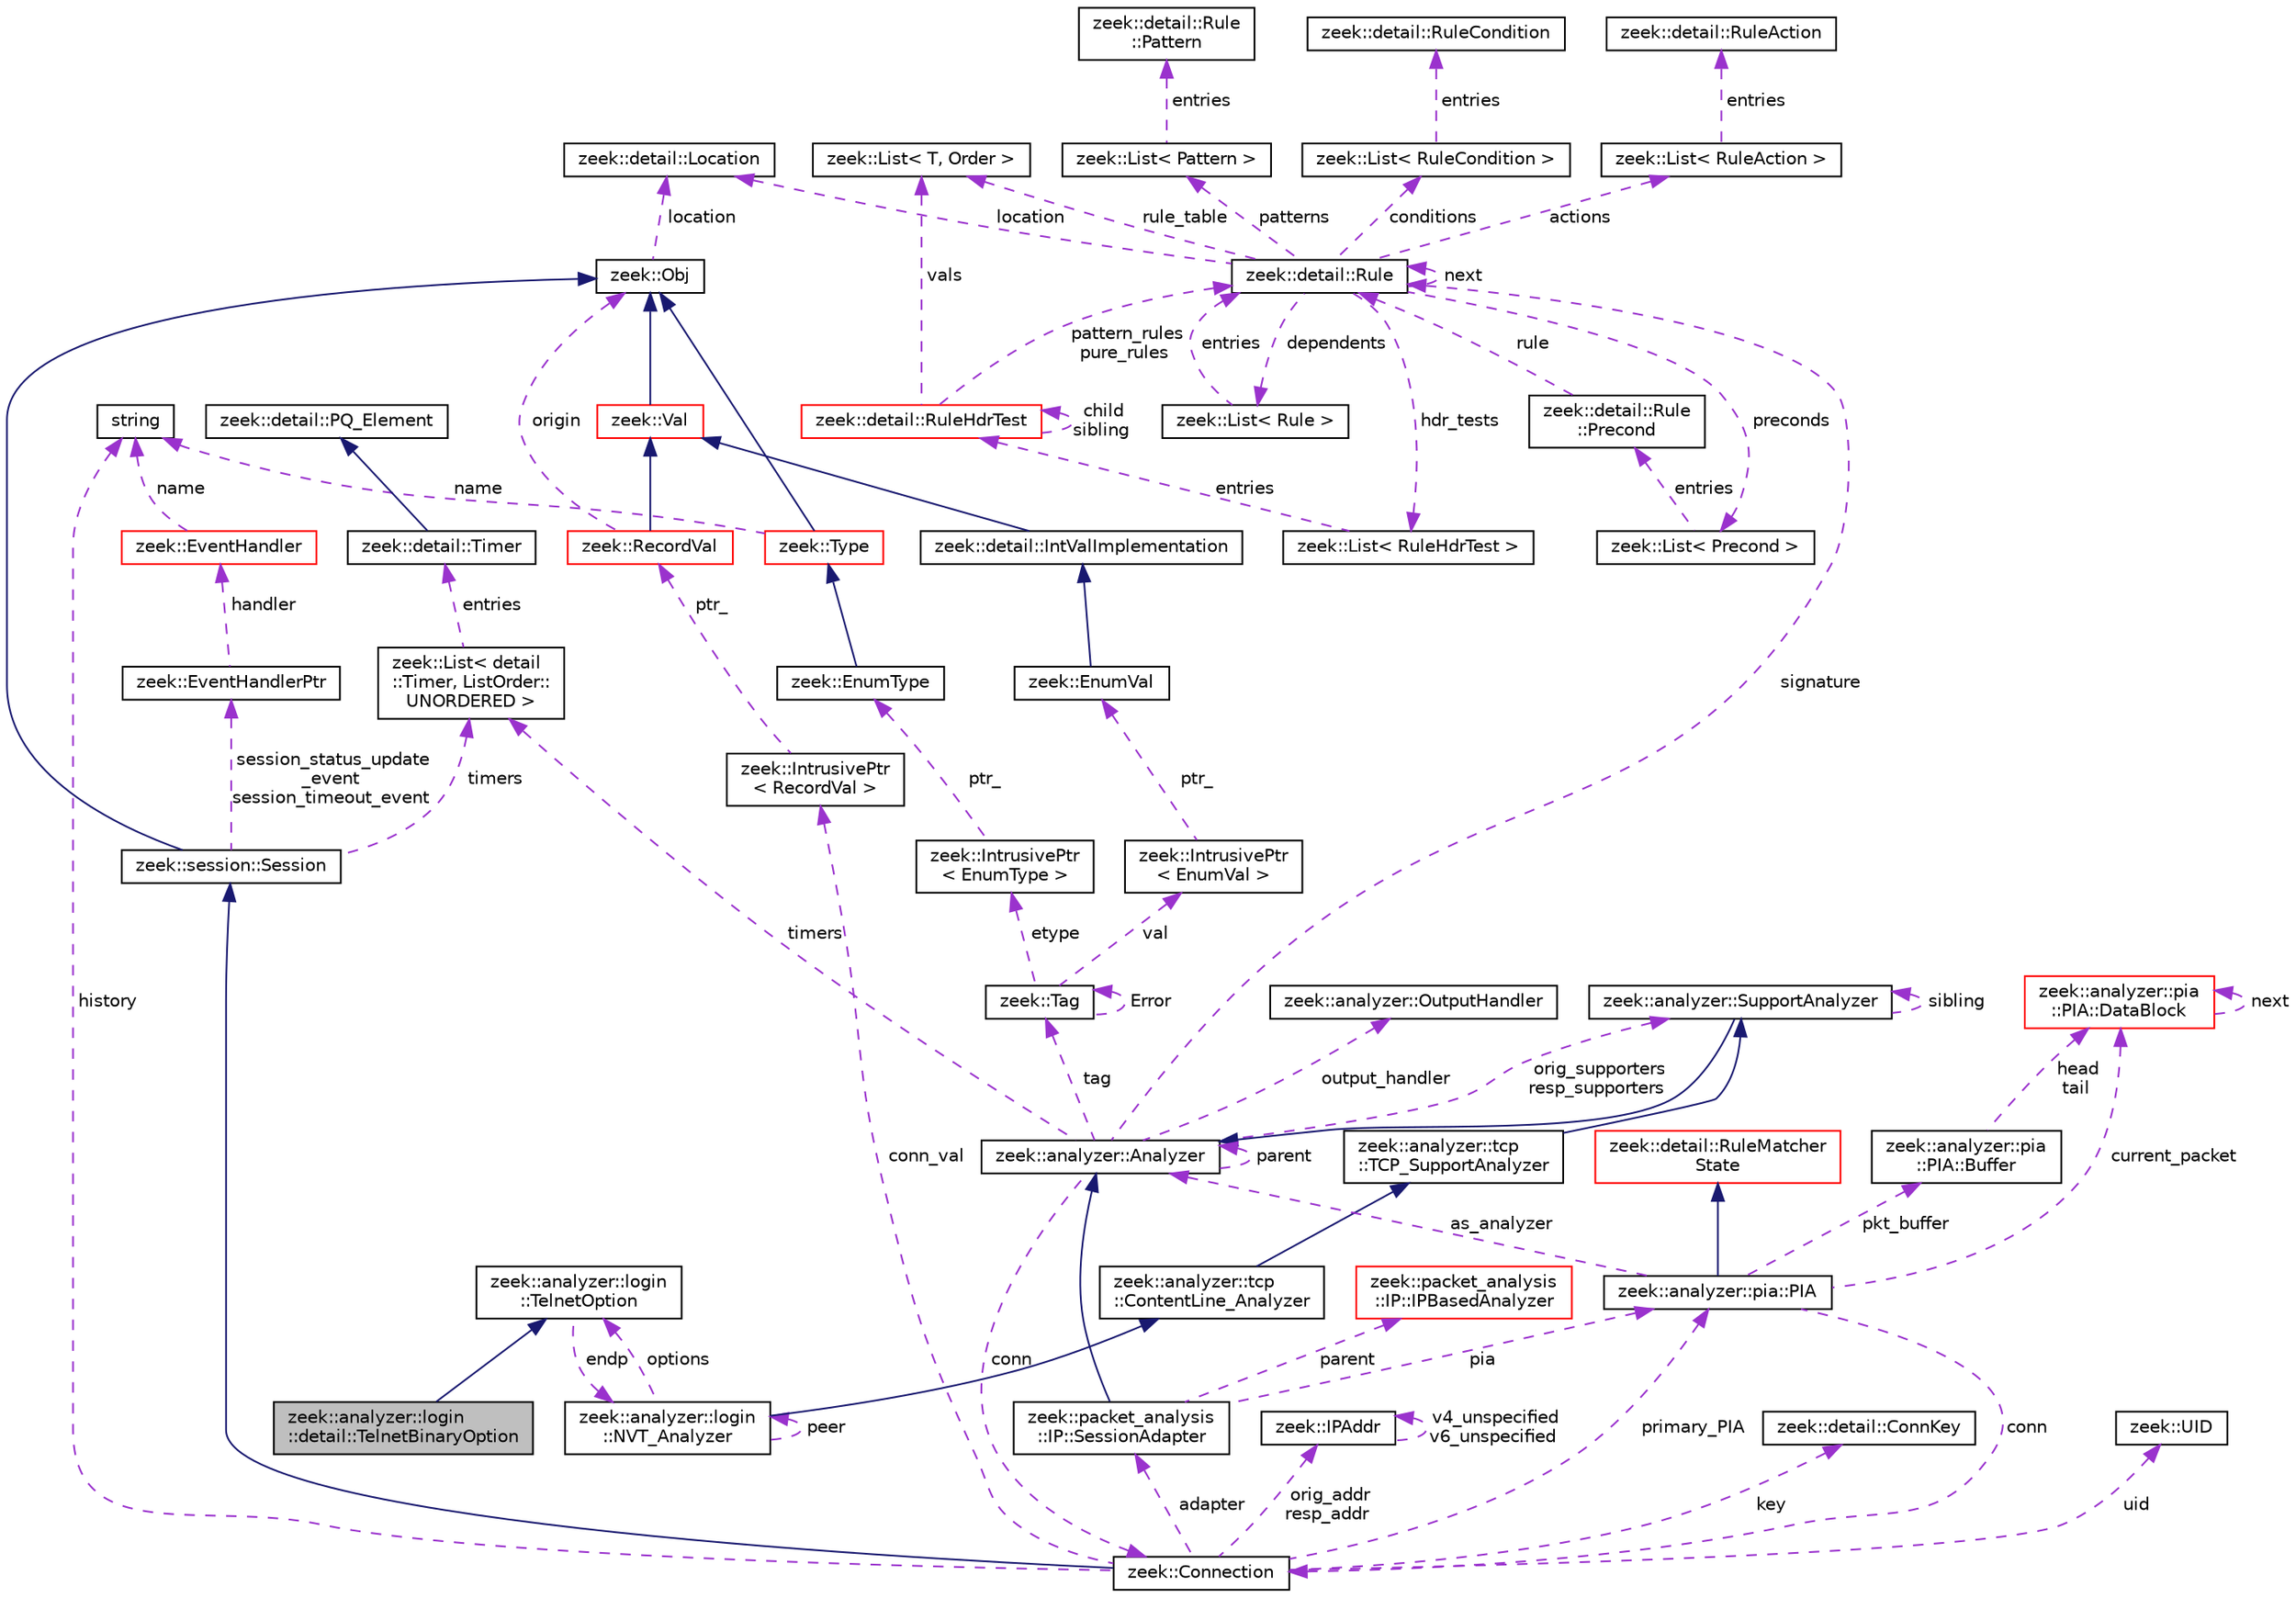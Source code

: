digraph "zeek::analyzer::login::detail::TelnetBinaryOption"
{
 // LATEX_PDF_SIZE
  edge [fontname="Helvetica",fontsize="10",labelfontname="Helvetica",labelfontsize="10"];
  node [fontname="Helvetica",fontsize="10",shape=record];
  Node1 [label="zeek::analyzer::login\l::detail::TelnetBinaryOption",height=0.2,width=0.4,color="black", fillcolor="grey75", style="filled", fontcolor="black",tooltip=" "];
  Node2 -> Node1 [dir="back",color="midnightblue",fontsize="10",style="solid",fontname="Helvetica"];
  Node2 [label="zeek::analyzer::login\l::TelnetOption",height=0.2,width=0.4,color="black", fillcolor="white", style="filled",URL="$d1/d06/classzeek_1_1analyzer_1_1login_1_1TelnetOption.html",tooltip=" "];
  Node3 -> Node2 [dir="back",color="darkorchid3",fontsize="10",style="dashed",label=" endp" ,fontname="Helvetica"];
  Node3 [label="zeek::analyzer::login\l::NVT_Analyzer",height=0.2,width=0.4,color="black", fillcolor="white", style="filled",URL="$da/d16/classzeek_1_1analyzer_1_1login_1_1NVT__Analyzer.html",tooltip=" "];
  Node4 -> Node3 [dir="back",color="midnightblue",fontsize="10",style="solid",fontname="Helvetica"];
  Node4 [label="zeek::analyzer::tcp\l::ContentLine_Analyzer",height=0.2,width=0.4,color="black", fillcolor="white", style="filled",URL="$de/de3/classzeek_1_1analyzer_1_1tcp_1_1ContentLine__Analyzer.html",tooltip=" "];
  Node5 -> Node4 [dir="back",color="midnightblue",fontsize="10",style="solid",fontname="Helvetica"];
  Node5 [label="zeek::analyzer::tcp\l::TCP_SupportAnalyzer",height=0.2,width=0.4,color="black", fillcolor="white", style="filled",URL="$d8/d52/classzeek_1_1analyzer_1_1tcp_1_1TCP__SupportAnalyzer.html",tooltip=" "];
  Node6 -> Node5 [dir="back",color="midnightblue",fontsize="10",style="solid",fontname="Helvetica"];
  Node6 [label="zeek::analyzer::SupportAnalyzer",height=0.2,width=0.4,color="black", fillcolor="white", style="filled",URL="$d6/d22/classzeek_1_1analyzer_1_1SupportAnalyzer.html",tooltip=" "];
  Node7 -> Node6 [dir="back",color="midnightblue",fontsize="10",style="solid",fontname="Helvetica"];
  Node7 [label="zeek::analyzer::Analyzer",height=0.2,width=0.4,color="black", fillcolor="white", style="filled",URL="$d0/d4f/classzeek_1_1analyzer_1_1Analyzer.html",tooltip=" "];
  Node8 -> Node7 [dir="back",color="darkorchid3",fontsize="10",style="dashed",label=" tag" ,fontname="Helvetica"];
  Node8 [label="zeek::Tag",height=0.2,width=0.4,color="black", fillcolor="white", style="filled",URL="$d3/dd0/classzeek_1_1Tag.html",tooltip=" "];
  Node8 -> Node8 [dir="back",color="darkorchid3",fontsize="10",style="dashed",label=" Error" ,fontname="Helvetica"];
  Node9 -> Node8 [dir="back",color="darkorchid3",fontsize="10",style="dashed",label=" val" ,fontname="Helvetica"];
  Node9 [label="zeek::IntrusivePtr\l\< EnumVal \>",height=0.2,width=0.4,color="black", fillcolor="white", style="filled",URL="$d6/dba/classzeek_1_1IntrusivePtr.html",tooltip=" "];
  Node10 -> Node9 [dir="back",color="darkorchid3",fontsize="10",style="dashed",label=" ptr_" ,fontname="Helvetica"];
  Node10 [label="zeek::EnumVal",height=0.2,width=0.4,color="black", fillcolor="white", style="filled",URL="$dc/da0/classzeek_1_1EnumVal.html",tooltip=" "];
  Node11 -> Node10 [dir="back",color="midnightblue",fontsize="10",style="solid",fontname="Helvetica"];
  Node11 [label="zeek::detail::IntValImplementation",height=0.2,width=0.4,color="black", fillcolor="white", style="filled",URL="$db/d72/classzeek_1_1detail_1_1IntValImplementation.html",tooltip=" "];
  Node12 -> Node11 [dir="back",color="midnightblue",fontsize="10",style="solid",fontname="Helvetica"];
  Node12 [label="zeek::Val",height=0.2,width=0.4,color="red", fillcolor="white", style="filled",URL="$de/d49/classzeek_1_1Val.html",tooltip=" "];
  Node13 -> Node12 [dir="back",color="midnightblue",fontsize="10",style="solid",fontname="Helvetica"];
  Node13 [label="zeek::Obj",height=0.2,width=0.4,color="black", fillcolor="white", style="filled",URL="$dd/df1/classzeek_1_1Obj.html",tooltip=" "];
  Node14 -> Node13 [dir="back",color="darkorchid3",fontsize="10",style="dashed",label=" location" ,fontname="Helvetica"];
  Node14 [label="zeek::detail::Location",height=0.2,width=0.4,color="black", fillcolor="white", style="filled",URL="$d5/d1d/classzeek_1_1detail_1_1Location.html",tooltip=" "];
  Node19 -> Node8 [dir="back",color="darkorchid3",fontsize="10",style="dashed",label=" etype" ,fontname="Helvetica"];
  Node19 [label="zeek::IntrusivePtr\l\< EnumType \>",height=0.2,width=0.4,color="black", fillcolor="white", style="filled",URL="$d6/dba/classzeek_1_1IntrusivePtr.html",tooltip=" "];
  Node20 -> Node19 [dir="back",color="darkorchid3",fontsize="10",style="dashed",label=" ptr_" ,fontname="Helvetica"];
  Node20 [label="zeek::EnumType",height=0.2,width=0.4,color="black", fillcolor="white", style="filled",URL="$d4/d24/classzeek_1_1EnumType.html",tooltip=" "];
  Node17 -> Node20 [dir="back",color="midnightblue",fontsize="10",style="solid",fontname="Helvetica"];
  Node17 [label="zeek::Type",height=0.2,width=0.4,color="red", fillcolor="white", style="filled",URL="$d0/d4f/classzeek_1_1Type.html",tooltip=" "];
  Node13 -> Node17 [dir="back",color="midnightblue",fontsize="10",style="solid",fontname="Helvetica"];
  Node18 -> Node17 [dir="back",color="darkorchid3",fontsize="10",style="dashed",label=" name" ,fontname="Helvetica"];
  Node18 [label="string",height=0.2,width=0.4,color="black", fillcolor="white", style="filled",tooltip=" "];
  Node21 -> Node7 [dir="back",color="darkorchid3",fontsize="10",style="dashed",label=" conn" ,fontname="Helvetica"];
  Node21 [label="zeek::Connection",height=0.2,width=0.4,color="black", fillcolor="white", style="filled",URL="$d0/d12/classzeek_1_1Connection.html",tooltip=" "];
  Node22 -> Node21 [dir="back",color="midnightblue",fontsize="10",style="solid",fontname="Helvetica"];
  Node22 [label="zeek::session::Session",height=0.2,width=0.4,color="black", fillcolor="white", style="filled",URL="$d0/dce/classzeek_1_1session_1_1Session.html",tooltip=" "];
  Node13 -> Node22 [dir="back",color="midnightblue",fontsize="10",style="solid",fontname="Helvetica"];
  Node23 -> Node22 [dir="back",color="darkorchid3",fontsize="10",style="dashed",label=" timers" ,fontname="Helvetica"];
  Node23 [label="zeek::List\< detail\l::Timer, ListOrder::\lUNORDERED \>",height=0.2,width=0.4,color="black", fillcolor="white", style="filled",URL="$d2/d8d/classzeek_1_1List.html",tooltip=" "];
  Node24 -> Node23 [dir="back",color="darkorchid3",fontsize="10",style="dashed",label=" entries" ,fontname="Helvetica"];
  Node24 [label="zeek::detail::Timer",height=0.2,width=0.4,color="black", fillcolor="white", style="filled",URL="$d1/da2/classzeek_1_1detail_1_1Timer.html",tooltip=" "];
  Node25 -> Node24 [dir="back",color="midnightblue",fontsize="10",style="solid",fontname="Helvetica"];
  Node25 [label="zeek::detail::PQ_Element",height=0.2,width=0.4,color="black", fillcolor="white", style="filled",URL="$df/d3d/classzeek_1_1detail_1_1PQ__Element.html",tooltip=" "];
  Node26 -> Node22 [dir="back",color="darkorchid3",fontsize="10",style="dashed",label=" session_status_update\l_event\nsession_timeout_event" ,fontname="Helvetica"];
  Node26 [label="zeek::EventHandlerPtr",height=0.2,width=0.4,color="black", fillcolor="white", style="filled",URL="$d7/dc7/classzeek_1_1EventHandlerPtr.html",tooltip=" "];
  Node27 -> Node26 [dir="back",color="darkorchid3",fontsize="10",style="dashed",label=" handler" ,fontname="Helvetica"];
  Node27 [label="zeek::EventHandler",height=0.2,width=0.4,color="red", fillcolor="white", style="filled",URL="$d2/d39/classzeek_1_1EventHandler.html",tooltip=" "];
  Node18 -> Node27 [dir="back",color="darkorchid3",fontsize="10",style="dashed",label=" name" ,fontname="Helvetica"];
  Node38 -> Node21 [dir="back",color="darkorchid3",fontsize="10",style="dashed",label=" orig_addr\nresp_addr" ,fontname="Helvetica"];
  Node38 [label="zeek::IPAddr",height=0.2,width=0.4,color="black", fillcolor="white", style="filled",URL="$df/de6/classzeek_1_1IPAddr.html",tooltip=" "];
  Node38 -> Node38 [dir="back",color="darkorchid3",fontsize="10",style="dashed",label=" v4_unspecified\nv6_unspecified" ,fontname="Helvetica"];
  Node39 -> Node21 [dir="back",color="darkorchid3",fontsize="10",style="dashed",label=" conn_val" ,fontname="Helvetica"];
  Node39 [label="zeek::IntrusivePtr\l\< RecordVal \>",height=0.2,width=0.4,color="black", fillcolor="white", style="filled",URL="$d6/dba/classzeek_1_1IntrusivePtr.html",tooltip=" "];
  Node40 -> Node39 [dir="back",color="darkorchid3",fontsize="10",style="dashed",label=" ptr_" ,fontname="Helvetica"];
  Node40 [label="zeek::RecordVal",height=0.2,width=0.4,color="red", fillcolor="white", style="filled",URL="$d7/d7e/classzeek_1_1RecordVal.html",tooltip=" "];
  Node12 -> Node40 [dir="back",color="midnightblue",fontsize="10",style="solid",fontname="Helvetica"];
  Node13 -> Node40 [dir="back",color="darkorchid3",fontsize="10",style="dashed",label=" origin" ,fontname="Helvetica"];
  Node42 -> Node21 [dir="back",color="darkorchid3",fontsize="10",style="dashed",label=" key" ,fontname="Helvetica"];
  Node42 [label="zeek::detail::ConnKey",height=0.2,width=0.4,color="black", fillcolor="white", style="filled",URL="$d6/dfc/classzeek_1_1detail_1_1ConnKey.html",tooltip=" "];
  Node18 -> Node21 [dir="back",color="darkorchid3",fontsize="10",style="dashed",label=" history" ,fontname="Helvetica"];
  Node43 -> Node21 [dir="back",color="darkorchid3",fontsize="10",style="dashed",label=" adapter" ,fontname="Helvetica"];
  Node43 [label="zeek::packet_analysis\l::IP::SessionAdapter",height=0.2,width=0.4,color="black", fillcolor="white", style="filled",URL="$d3/db4/classzeek_1_1packet__analysis_1_1IP_1_1SessionAdapter.html",tooltip=" "];
  Node7 -> Node43 [dir="back",color="midnightblue",fontsize="10",style="solid",fontname="Helvetica"];
  Node44 -> Node43 [dir="back",color="darkorchid3",fontsize="10",style="dashed",label=" parent" ,fontname="Helvetica"];
  Node44 [label="zeek::packet_analysis\l::IP::IPBasedAnalyzer",height=0.2,width=0.4,color="red", fillcolor="white", style="filled",URL="$df/d05/classzeek_1_1packet__analysis_1_1IP_1_1IPBasedAnalyzer.html",tooltip=" "];
  Node47 -> Node43 [dir="back",color="darkorchid3",fontsize="10",style="dashed",label=" pia" ,fontname="Helvetica"];
  Node47 [label="zeek::analyzer::pia::PIA",height=0.2,width=0.4,color="black", fillcolor="white", style="filled",URL="$dc/d39/classzeek_1_1analyzer_1_1pia_1_1PIA.html",tooltip=" "];
  Node48 -> Node47 [dir="back",color="midnightblue",fontsize="10",style="solid",fontname="Helvetica"];
  Node48 [label="zeek::detail::RuleMatcher\lState",height=0.2,width=0.4,color="red", fillcolor="white", style="filled",URL="$d2/d5d/classzeek_1_1detail_1_1RuleMatcherState.html",tooltip=" "];
  Node80 -> Node47 [dir="back",color="darkorchid3",fontsize="10",style="dashed",label=" pkt_buffer" ,fontname="Helvetica"];
  Node80 [label="zeek::analyzer::pia\l::PIA::Buffer",height=0.2,width=0.4,color="black", fillcolor="white", style="filled",URL="$dc/d06/structzeek_1_1analyzer_1_1pia_1_1PIA_1_1Buffer.html",tooltip=" "];
  Node81 -> Node80 [dir="back",color="darkorchid3",fontsize="10",style="dashed",label=" head\ntail" ,fontname="Helvetica"];
  Node81 [label="zeek::analyzer::pia\l::PIA::DataBlock",height=0.2,width=0.4,color="red", fillcolor="white", style="filled",URL="$dc/d39/classzeek_1_1analyzer_1_1pia_1_1PIA.html#dd/df9/structzeek_1_1analyzer_1_1pia_1_1PIA_1_1DataBlock",tooltip=" "];
  Node81 -> Node81 [dir="back",color="darkorchid3",fontsize="10",style="dashed",label=" next" ,fontname="Helvetica"];
  Node7 -> Node47 [dir="back",color="darkorchid3",fontsize="10",style="dashed",label=" as_analyzer" ,fontname="Helvetica"];
  Node21 -> Node47 [dir="back",color="darkorchid3",fontsize="10",style="dashed",label=" conn" ,fontname="Helvetica"];
  Node81 -> Node47 [dir="back",color="darkorchid3",fontsize="10",style="dashed",label=" current_packet" ,fontname="Helvetica"];
  Node47 -> Node21 [dir="back",color="darkorchid3",fontsize="10",style="dashed",label=" primary_PIA" ,fontname="Helvetica"];
  Node85 -> Node21 [dir="back",color="darkorchid3",fontsize="10",style="dashed",label=" uid" ,fontname="Helvetica"];
  Node85 [label="zeek::UID",height=0.2,width=0.4,color="black", fillcolor="white", style="filled",URL="$db/dea/classzeek_1_1UID.html",tooltip=" "];
  Node7 -> Node7 [dir="back",color="darkorchid3",fontsize="10",style="dashed",label=" parent" ,fontname="Helvetica"];
  Node67 -> Node7 [dir="back",color="darkorchid3",fontsize="10",style="dashed",label=" signature" ,fontname="Helvetica"];
  Node67 [label="zeek::detail::Rule",height=0.2,width=0.4,color="black", fillcolor="white", style="filled",URL="$d2/d1d/classzeek_1_1detail_1_1Rule.html",tooltip=" "];
  Node61 -> Node67 [dir="back",color="darkorchid3",fontsize="10",style="dashed",label=" hdr_tests" ,fontname="Helvetica"];
  Node61 [label="zeek::List\< RuleHdrTest \>",height=0.2,width=0.4,color="black", fillcolor="white", style="filled",URL="$d2/d8d/classzeek_1_1List.html",tooltip=" "];
  Node62 -> Node61 [dir="back",color="darkorchid3",fontsize="10",style="dashed",label=" entries" ,fontname="Helvetica"];
  Node62 [label="zeek::detail::RuleHdrTest",height=0.2,width=0.4,color="red", fillcolor="white", style="filled",URL="$d4/d72/classzeek_1_1detail_1_1RuleHdrTest.html",tooltip=" "];
  Node35 -> Node62 [dir="back",color="darkorchid3",fontsize="10",style="dashed",label=" vals" ,fontname="Helvetica"];
  Node35 [label="zeek::List\< T, Order \>",height=0.2,width=0.4,color="black", fillcolor="white", style="filled",URL="$d2/d8d/classzeek_1_1List.html",tooltip=" "];
  Node67 -> Node62 [dir="back",color="darkorchid3",fontsize="10",style="dashed",label=" pattern_rules\npure_rules" ,fontname="Helvetica"];
  Node62 -> Node62 [dir="back",color="darkorchid3",fontsize="10",style="dashed",label=" child\nsibling" ,fontname="Helvetica"];
  Node68 -> Node67 [dir="back",color="darkorchid3",fontsize="10",style="dashed",label=" conditions" ,fontname="Helvetica"];
  Node68 [label="zeek::List\< RuleCondition \>",height=0.2,width=0.4,color="black", fillcolor="white", style="filled",URL="$d2/d8d/classzeek_1_1List.html",tooltip=" "];
  Node69 -> Node68 [dir="back",color="darkorchid3",fontsize="10",style="dashed",label=" entries" ,fontname="Helvetica"];
  Node69 [label="zeek::detail::RuleCondition",height=0.2,width=0.4,color="black", fillcolor="white", style="filled",URL="$d1/df4/classzeek_1_1detail_1_1RuleCondition.html",tooltip=" "];
  Node70 -> Node67 [dir="back",color="darkorchid3",fontsize="10",style="dashed",label=" actions" ,fontname="Helvetica"];
  Node70 [label="zeek::List\< RuleAction \>",height=0.2,width=0.4,color="black", fillcolor="white", style="filled",URL="$d2/d8d/classzeek_1_1List.html",tooltip=" "];
  Node71 -> Node70 [dir="back",color="darkorchid3",fontsize="10",style="dashed",label=" entries" ,fontname="Helvetica"];
  Node71 [label="zeek::detail::RuleAction",height=0.2,width=0.4,color="black", fillcolor="white", style="filled",URL="$d9/dec/classzeek_1_1detail_1_1RuleAction.html",tooltip=" "];
  Node72 -> Node67 [dir="back",color="darkorchid3",fontsize="10",style="dashed",label=" preconds" ,fontname="Helvetica"];
  Node72 [label="zeek::List\< Precond \>",height=0.2,width=0.4,color="black", fillcolor="white", style="filled",URL="$d2/d8d/classzeek_1_1List.html",tooltip=" "];
  Node73 -> Node72 [dir="back",color="darkorchid3",fontsize="10",style="dashed",label=" entries" ,fontname="Helvetica"];
  Node73 [label="zeek::detail::Rule\l::Precond",height=0.2,width=0.4,color="black", fillcolor="white", style="filled",URL="$d2/d1d/classzeek_1_1detail_1_1Rule.html#d3/d77/structzeek_1_1detail_1_1Rule_1_1Precond",tooltip=" "];
  Node67 -> Node73 [dir="back",color="darkorchid3",fontsize="10",style="dashed",label=" rule" ,fontname="Helvetica"];
  Node74 -> Node67 [dir="back",color="darkorchid3",fontsize="10",style="dashed",label=" dependents" ,fontname="Helvetica"];
  Node74 [label="zeek::List\< Rule \>",height=0.2,width=0.4,color="black", fillcolor="white", style="filled",URL="$d2/d8d/classzeek_1_1List.html",tooltip=" "];
  Node67 -> Node74 [dir="back",color="darkorchid3",fontsize="10",style="dashed",label=" entries" ,fontname="Helvetica"];
  Node75 -> Node67 [dir="back",color="darkorchid3",fontsize="10",style="dashed",label=" patterns" ,fontname="Helvetica"];
  Node75 [label="zeek::List\< Pattern \>",height=0.2,width=0.4,color="black", fillcolor="white", style="filled",URL="$d2/d8d/classzeek_1_1List.html",tooltip=" "];
  Node76 -> Node75 [dir="back",color="darkorchid3",fontsize="10",style="dashed",label=" entries" ,fontname="Helvetica"];
  Node76 [label="zeek::detail::Rule\l::Pattern",height=0.2,width=0.4,color="black", fillcolor="white", style="filled",URL="$d2/d1d/classzeek_1_1detail_1_1Rule.html#db/da5/structzeek_1_1detail_1_1Rule_1_1Pattern",tooltip=" "];
  Node67 -> Node67 [dir="back",color="darkorchid3",fontsize="10",style="dashed",label=" next" ,fontname="Helvetica"];
  Node14 -> Node67 [dir="back",color="darkorchid3",fontsize="10",style="dashed",label=" location" ,fontname="Helvetica"];
  Node35 -> Node67 [dir="back",color="darkorchid3",fontsize="10",style="dashed",label=" rule_table" ,fontname="Helvetica"];
  Node86 -> Node7 [dir="back",color="darkorchid3",fontsize="10",style="dashed",label=" output_handler" ,fontname="Helvetica"];
  Node86 [label="zeek::analyzer::OutputHandler",height=0.2,width=0.4,color="black", fillcolor="white", style="filled",URL="$db/d31/classzeek_1_1analyzer_1_1OutputHandler.html",tooltip=" "];
  Node6 -> Node7 [dir="back",color="darkorchid3",fontsize="10",style="dashed",label=" orig_supporters\nresp_supporters" ,fontname="Helvetica"];
  Node23 -> Node7 [dir="back",color="darkorchid3",fontsize="10",style="dashed",label=" timers" ,fontname="Helvetica"];
  Node6 -> Node6 [dir="back",color="darkorchid3",fontsize="10",style="dashed",label=" sibling" ,fontname="Helvetica"];
  Node3 -> Node3 [dir="back",color="darkorchid3",fontsize="10",style="dashed",label=" peer" ,fontname="Helvetica"];
  Node2 -> Node3 [dir="back",color="darkorchid3",fontsize="10",style="dashed",label=" options" ,fontname="Helvetica"];
}
